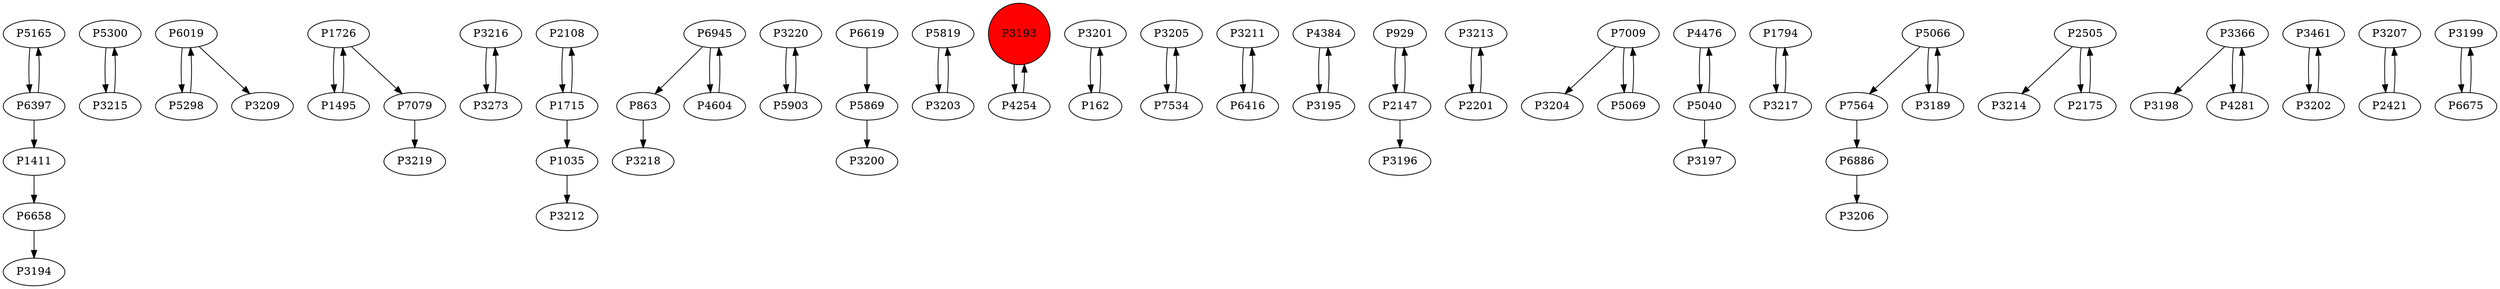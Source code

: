 digraph {
	P5165 -> P6397
	P5300 -> P3215
	P6658 -> P3194
	P6019 -> P5298
	P1726 -> P1495
	P3216 -> P3273
	P2108 -> P1715
	P6945 -> P863
	P1495 -> P1726
	P3220 -> P5903
	P5869 -> P3200
	P5819 -> P3203
	P3193 -> P4254
	P3201 -> P162
	P5298 -> P6019
	P3205 -> P7534
	P3211 -> P6416
	P863 -> P3218
	P3203 -> P5819
	P4384 -> P3195
	P929 -> P2147
	P6619 -> P5869
	P3213 -> P2201
	P3195 -> P4384
	P162 -> P3201
	P7009 -> P3204
	P6945 -> P4604
	P1715 -> P1035
	P7079 -> P3219
	P4476 -> P5040
	P3215 -> P5300
	P7009 -> P5069
	P1794 -> P3217
	P7564 -> P6886
	P2505 -> P3214
	P3366 -> P3198
	P6019 -> P3209
	P2175 -> P2505
	P1411 -> P6658
	P5040 -> P4476
	P1715 -> P2108
	P3461 -> P3202
	P5069 -> P7009
	P3207 -> P2421
	P2147 -> P929
	P3199 -> P6675
	P4604 -> P6945
	P2147 -> P3196
	P1035 -> P3212
	P5066 -> P3189
	P4254 -> P3193
	P3202 -> P3461
	P7534 -> P3205
	P6416 -> P3211
	P3273 -> P3216
	P3189 -> P5066
	P2421 -> P3207
	P6886 -> P3206
	P4281 -> P3366
	P5040 -> P3197
	P6397 -> P1411
	P2201 -> P3213
	P6397 -> P5165
	P5066 -> P7564
	P6675 -> P3199
	P1726 -> P7079
	P3217 -> P1794
	P3366 -> P4281
	P2505 -> P2175
	P5903 -> P3220
	P3193 [shape=circle]
	P3193 [style=filled]
	P3193 [fillcolor=red]
}